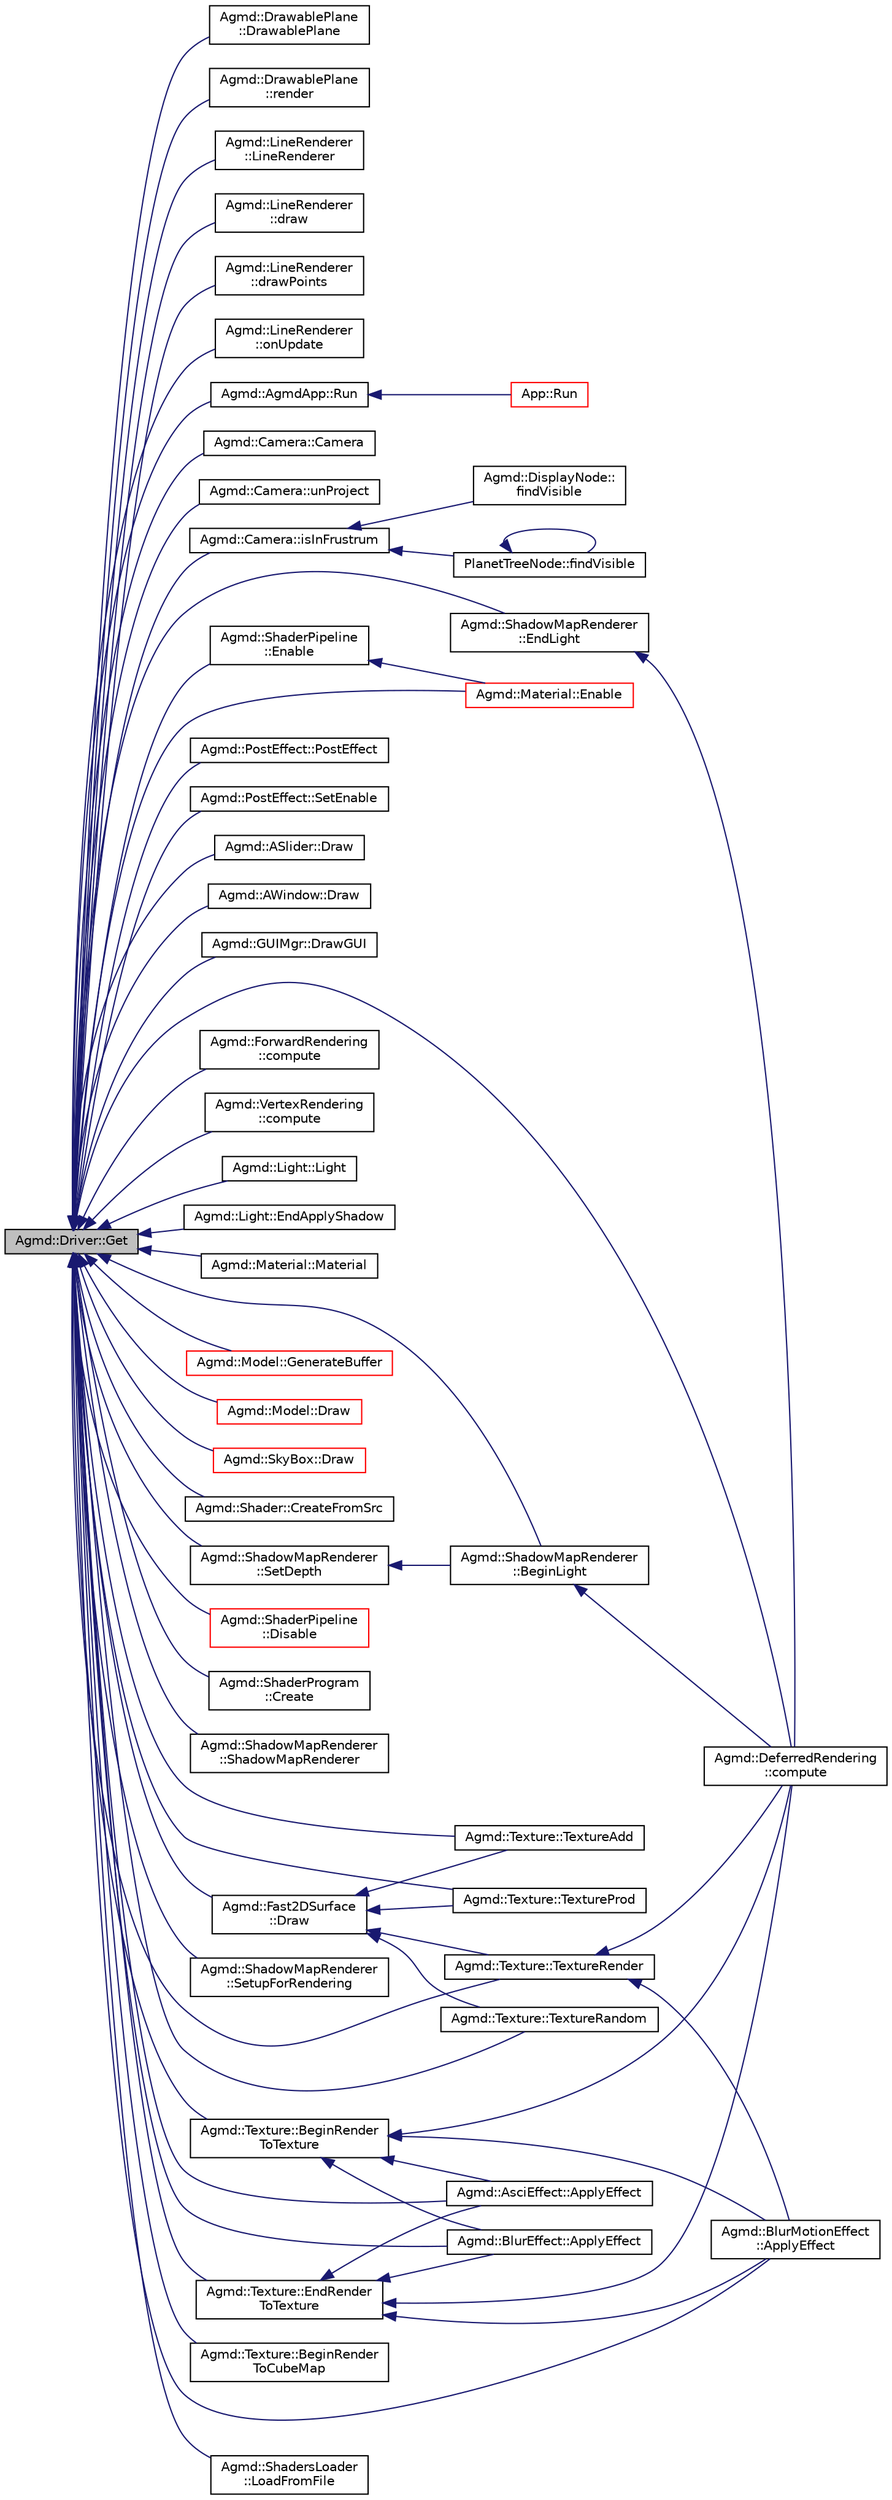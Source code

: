 digraph "Agmd::Driver::Get"
{
  edge [fontname="Helvetica",fontsize="10",labelfontname="Helvetica",labelfontsize="10"];
  node [fontname="Helvetica",fontsize="10",shape=record];
  rankdir="LR";
  Node1 [label="Agmd::Driver::Get",height=0.2,width=0.4,color="black", fillcolor="grey75", style="filled" fontcolor="black"];
  Node1 -> Node2 [dir="back",color="midnightblue",fontsize="10",style="solid",fontname="Helvetica"];
  Node2 [label="Agmd::DrawablePlane\l::DrawablePlane",height=0.2,width=0.4,color="black", fillcolor="white", style="filled",URL="$class_agmd_1_1_drawable_plane.html#a880fc03ecbf702687fbc1f49eadbb36a"];
  Node1 -> Node3 [dir="back",color="midnightblue",fontsize="10",style="solid",fontname="Helvetica"];
  Node3 [label="Agmd::DrawablePlane\l::render",height=0.2,width=0.4,color="black", fillcolor="white", style="filled",URL="$class_agmd_1_1_drawable_plane.html#a0b7ad80f3bdb5bc7a38838ecc9f3c9af"];
  Node1 -> Node4 [dir="back",color="midnightblue",fontsize="10",style="solid",fontname="Helvetica"];
  Node4 [label="Agmd::LineRenderer\l::LineRenderer",height=0.2,width=0.4,color="black", fillcolor="white", style="filled",URL="$class_agmd_1_1_line_renderer.html#a9e325ddbe279157e0082388130d4ec06"];
  Node1 -> Node5 [dir="back",color="midnightblue",fontsize="10",style="solid",fontname="Helvetica"];
  Node5 [label="Agmd::LineRenderer\l::draw",height=0.2,width=0.4,color="black", fillcolor="white", style="filled",URL="$class_agmd_1_1_line_renderer.html#a67aa8ac3de03953518f33c3fbf5810bb"];
  Node1 -> Node6 [dir="back",color="midnightblue",fontsize="10",style="solid",fontname="Helvetica"];
  Node6 [label="Agmd::LineRenderer\l::drawPoints",height=0.2,width=0.4,color="black", fillcolor="white", style="filled",URL="$class_agmd_1_1_line_renderer.html#a855e64fea45bccb9d46735dcd60d82ac"];
  Node1 -> Node7 [dir="back",color="midnightblue",fontsize="10",style="solid",fontname="Helvetica"];
  Node7 [label="Agmd::LineRenderer\l::onUpdate",height=0.2,width=0.4,color="black", fillcolor="white", style="filled",URL="$class_agmd_1_1_line_renderer.html#a15870f58e43918b31fc3be61b6b3e825"];
  Node1 -> Node8 [dir="back",color="midnightblue",fontsize="10",style="solid",fontname="Helvetica"];
  Node8 [label="Agmd::AgmdApp::Run",height=0.2,width=0.4,color="black", fillcolor="white", style="filled",URL="$class_agmd_1_1_agmd_app.html#ae9893d63db9a73d8adee883fb0ea8282"];
  Node8 -> Node9 [dir="back",color="midnightblue",fontsize="10",style="solid",fontname="Helvetica"];
  Node9 [label="App::Run",height=0.2,width=0.4,color="red", fillcolor="white", style="filled",URL="$class_app.html#a92c5c3d8799fe937ea0179b4efb1f4d3"];
  Node1 -> Node10 [dir="back",color="midnightblue",fontsize="10",style="solid",fontname="Helvetica"];
  Node10 [label="Agmd::Camera::Camera",height=0.2,width=0.4,color="black", fillcolor="white", style="filled",URL="$class_agmd_1_1_camera.html#a9f1bfd55d1d95a0ca43cf050ca8d88d6"];
  Node1 -> Node11 [dir="back",color="midnightblue",fontsize="10",style="solid",fontname="Helvetica"];
  Node11 [label="Agmd::Camera::unProject",height=0.2,width=0.4,color="black", fillcolor="white", style="filled",URL="$class_agmd_1_1_camera.html#a1c453c10f21d1b1ba1906bb133b1ad0c"];
  Node1 -> Node12 [dir="back",color="midnightblue",fontsize="10",style="solid",fontname="Helvetica"];
  Node12 [label="Agmd::Camera::isInFrustrum",height=0.2,width=0.4,color="black", fillcolor="white", style="filled",URL="$class_agmd_1_1_camera.html#af0b974b19a2a61c4eb4d6a1235988227"];
  Node12 -> Node13 [dir="back",color="midnightblue",fontsize="10",style="solid",fontname="Helvetica"];
  Node13 [label="Agmd::DisplayNode::\lfindVisible",height=0.2,width=0.4,color="black", fillcolor="white", style="filled",URL="$class_agmd_1_1_display_node.html#aeecd3fa458a80f9d4f69f09bb7087f2e"];
  Node12 -> Node14 [dir="back",color="midnightblue",fontsize="10",style="solid",fontname="Helvetica"];
  Node14 [label="PlanetTreeNode::findVisible",height=0.2,width=0.4,color="black", fillcolor="white", style="filled",URL="$class_planet_tree_node.html#a7e08300b24c7656d04debb88f07c9cfe"];
  Node14 -> Node14 [dir="back",color="midnightblue",fontsize="10",style="solid",fontname="Helvetica"];
  Node1 -> Node15 [dir="back",color="midnightblue",fontsize="10",style="solid",fontname="Helvetica"];
  Node15 [label="Agmd::AsciEffect::ApplyEffect",height=0.2,width=0.4,color="black", fillcolor="white", style="filled",URL="$class_agmd_1_1_asci_effect.html#ac00621025bf283158a57290eff9829e6"];
  Node1 -> Node16 [dir="back",color="midnightblue",fontsize="10",style="solid",fontname="Helvetica"];
  Node16 [label="Agmd::BlurEffect::ApplyEffect",height=0.2,width=0.4,color="black", fillcolor="white", style="filled",URL="$class_agmd_1_1_blur_effect.html#a5faf8cd49602dfc0b745b105d32c0e1f"];
  Node1 -> Node17 [dir="back",color="midnightblue",fontsize="10",style="solid",fontname="Helvetica"];
  Node17 [label="Agmd::BlurMotionEffect\l::ApplyEffect",height=0.2,width=0.4,color="black", fillcolor="white", style="filled",URL="$class_agmd_1_1_blur_motion_effect.html#a6286d0c1aea5f9560fa0da698995addb"];
  Node1 -> Node18 [dir="back",color="midnightblue",fontsize="10",style="solid",fontname="Helvetica"];
  Node18 [label="Agmd::PostEffect::PostEffect",height=0.2,width=0.4,color="black", fillcolor="white", style="filled",URL="$class_agmd_1_1_post_effect.html#a4e4092d7237f6992a339f186a9b4a033"];
  Node1 -> Node19 [dir="back",color="midnightblue",fontsize="10",style="solid",fontname="Helvetica"];
  Node19 [label="Agmd::PostEffect::SetEnable",height=0.2,width=0.4,color="black", fillcolor="white", style="filled",URL="$class_agmd_1_1_post_effect.html#a0b880bab27c99b780712ac1d93a92307"];
  Node1 -> Node20 [dir="back",color="midnightblue",fontsize="10",style="solid",fontname="Helvetica"];
  Node20 [label="Agmd::ASlider::Draw",height=0.2,width=0.4,color="black", fillcolor="white", style="filled",URL="$class_agmd_1_1_a_slider.html#ae1911d7bddd521702668eb36f7963bcc"];
  Node1 -> Node21 [dir="back",color="midnightblue",fontsize="10",style="solid",fontname="Helvetica"];
  Node21 [label="Agmd::AWindow::Draw",height=0.2,width=0.4,color="black", fillcolor="white", style="filled",URL="$class_agmd_1_1_a_window.html#a93b410b17d973df5bb16ae0ddadb45bf"];
  Node1 -> Node22 [dir="back",color="midnightblue",fontsize="10",style="solid",fontname="Helvetica"];
  Node22 [label="Agmd::GUIMgr::DrawGUI",height=0.2,width=0.4,color="black", fillcolor="white", style="filled",URL="$class_agmd_1_1_g_u_i_mgr.html#af0678a95b5444ad446ddb527ce2645c8"];
  Node1 -> Node23 [dir="back",color="midnightblue",fontsize="10",style="solid",fontname="Helvetica"];
  Node23 [label="Agmd::DeferredRendering\l::compute",height=0.2,width=0.4,color="black", fillcolor="white", style="filled",URL="$class_agmd_1_1_deferred_rendering.html#a515c1e13b229417261fa43f77e594076"];
  Node1 -> Node24 [dir="back",color="midnightblue",fontsize="10",style="solid",fontname="Helvetica"];
  Node24 [label="Agmd::ForwardRendering\l::compute",height=0.2,width=0.4,color="black", fillcolor="white", style="filled",URL="$class_agmd_1_1_forward_rendering.html#a439976e5f442bf382e827f786f3e34f1"];
  Node1 -> Node25 [dir="back",color="midnightblue",fontsize="10",style="solid",fontname="Helvetica"];
  Node25 [label="Agmd::VertexRendering\l::compute",height=0.2,width=0.4,color="black", fillcolor="white", style="filled",URL="$class_agmd_1_1_vertex_rendering.html#a380d35675521fa7b1b739c1c1214c882"];
  Node1 -> Node26 [dir="back",color="midnightblue",fontsize="10",style="solid",fontname="Helvetica"];
  Node26 [label="Agmd::Light::Light",height=0.2,width=0.4,color="black", fillcolor="white", style="filled",URL="$class_agmd_1_1_light.html#aa560a0216af49d495220863b1594ec0b"];
  Node1 -> Node27 [dir="back",color="midnightblue",fontsize="10",style="solid",fontname="Helvetica"];
  Node27 [label="Agmd::Light::EndApplyShadow",height=0.2,width=0.4,color="black", fillcolor="white", style="filled",URL="$class_agmd_1_1_light.html#a7f00fa32912c849560a0db13c61137b4"];
  Node1 -> Node28 [dir="back",color="midnightblue",fontsize="10",style="solid",fontname="Helvetica"];
  Node28 [label="Agmd::Material::Material",height=0.2,width=0.4,color="black", fillcolor="white", style="filled",URL="$class_agmd_1_1_material.html#a7c35bec59889965c3904ded79421118d"];
  Node1 -> Node29 [dir="back",color="midnightblue",fontsize="10",style="solid",fontname="Helvetica"];
  Node29 [label="Agmd::Material::Enable",height=0.2,width=0.4,color="red", fillcolor="white", style="filled",URL="$class_agmd_1_1_material.html#a63fa054123ba837b0945ddafe7a5e868"];
  Node1 -> Node30 [dir="back",color="midnightblue",fontsize="10",style="solid",fontname="Helvetica"];
  Node30 [label="Agmd::Model::GenerateBuffer",height=0.2,width=0.4,color="red", fillcolor="white", style="filled",URL="$class_agmd_1_1_model.html#a9f0869f94681218253c5f755d9c896e9"];
  Node1 -> Node31 [dir="back",color="midnightblue",fontsize="10",style="solid",fontname="Helvetica"];
  Node31 [label="Agmd::Model::Draw",height=0.2,width=0.4,color="red", fillcolor="white", style="filled",URL="$class_agmd_1_1_model.html#aa2c55e47471f726d613e421cf549ab0b"];
  Node1 -> Node32 [dir="back",color="midnightblue",fontsize="10",style="solid",fontname="Helvetica"];
  Node32 [label="Agmd::SkyBox::Draw",height=0.2,width=0.4,color="red", fillcolor="white", style="filled",URL="$class_agmd_1_1_sky_box.html#adac93a527457bb6ffebc3c11bcf1c56d"];
  Node1 -> Node33 [dir="back",color="midnightblue",fontsize="10",style="solid",fontname="Helvetica"];
  Node33 [label="Agmd::Shader::CreateFromSrc",height=0.2,width=0.4,color="black", fillcolor="white", style="filled",URL="$class_agmd_1_1_shader.html#a2dc34f7d92749e837404ac3ef9c72736"];
  Node1 -> Node34 [dir="back",color="midnightblue",fontsize="10",style="solid",fontname="Helvetica"];
  Node34 [label="Agmd::ShaderPipeline\l::Enable",height=0.2,width=0.4,color="black", fillcolor="white", style="filled",URL="$class_agmd_1_1_shader_pipeline.html#a9b2a82ed06dcc68878826d55bfc859c7"];
  Node34 -> Node29 [dir="back",color="midnightblue",fontsize="10",style="solid",fontname="Helvetica"];
  Node1 -> Node35 [dir="back",color="midnightblue",fontsize="10",style="solid",fontname="Helvetica"];
  Node35 [label="Agmd::ShaderPipeline\l::Disable",height=0.2,width=0.4,color="red", fillcolor="white", style="filled",URL="$class_agmd_1_1_shader_pipeline.html#ad94ea7b2808638aadfa27eefeea89fa6"];
  Node1 -> Node36 [dir="back",color="midnightblue",fontsize="10",style="solid",fontname="Helvetica"];
  Node36 [label="Agmd::ShaderProgram\l::Create",height=0.2,width=0.4,color="black", fillcolor="white", style="filled",URL="$class_agmd_1_1_shader_program.html#afcc519105b0c24a1da657d9d2abc0ed5"];
  Node1 -> Node37 [dir="back",color="midnightblue",fontsize="10",style="solid",fontname="Helvetica"];
  Node37 [label="Agmd::ShadowMapRenderer\l::ShadowMapRenderer",height=0.2,width=0.4,color="black", fillcolor="white", style="filled",URL="$class_agmd_1_1_shadow_map_renderer.html#a567c7248fc68db71505dec99ca355232"];
  Node1 -> Node38 [dir="back",color="midnightblue",fontsize="10",style="solid",fontname="Helvetica"];
  Node38 [label="Agmd::ShadowMapRenderer\l::BeginLight",height=0.2,width=0.4,color="black", fillcolor="white", style="filled",URL="$class_agmd_1_1_shadow_map_renderer.html#a65a0e1acfcf542199e9c3adf3f35d858"];
  Node38 -> Node23 [dir="back",color="midnightblue",fontsize="10",style="solid",fontname="Helvetica"];
  Node1 -> Node39 [dir="back",color="midnightblue",fontsize="10",style="solid",fontname="Helvetica"];
  Node39 [label="Agmd::ShadowMapRenderer\l::SetDepth",height=0.2,width=0.4,color="black", fillcolor="white", style="filled",URL="$class_agmd_1_1_shadow_map_renderer.html#ada9b1959737d3185751cb0e19b3da07c"];
  Node39 -> Node38 [dir="back",color="midnightblue",fontsize="10",style="solid",fontname="Helvetica"];
  Node1 -> Node40 [dir="back",color="midnightblue",fontsize="10",style="solid",fontname="Helvetica"];
  Node40 [label="Agmd::ShadowMapRenderer\l::EndLight",height=0.2,width=0.4,color="black", fillcolor="white", style="filled",URL="$class_agmd_1_1_shadow_map_renderer.html#a64aaab89fd83cdbba0118f3a15ee5ea2"];
  Node40 -> Node23 [dir="back",color="midnightblue",fontsize="10",style="solid",fontname="Helvetica"];
  Node1 -> Node41 [dir="back",color="midnightblue",fontsize="10",style="solid",fontname="Helvetica"];
  Node41 [label="Agmd::ShadowMapRenderer\l::SetupForRendering",height=0.2,width=0.4,color="black", fillcolor="white", style="filled",URL="$class_agmd_1_1_shadow_map_renderer.html#aef356746d079136cd09528d90cfbdb5c"];
  Node1 -> Node42 [dir="back",color="midnightblue",fontsize="10",style="solid",fontname="Helvetica"];
  Node42 [label="Agmd::Texture::TextureAdd",height=0.2,width=0.4,color="black", fillcolor="white", style="filled",URL="$class_agmd_1_1_texture.html#a12159c3ef9493e7a82879d8a727c4367"];
  Node1 -> Node43 [dir="back",color="midnightblue",fontsize="10",style="solid",fontname="Helvetica"];
  Node43 [label="Agmd::Texture::TextureProd",height=0.2,width=0.4,color="black", fillcolor="white", style="filled",URL="$class_agmd_1_1_texture.html#a0a6c56f3146829d69f1c0fe5a1bd790a"];
  Node1 -> Node44 [dir="back",color="midnightblue",fontsize="10",style="solid",fontname="Helvetica"];
  Node44 [label="Agmd::Texture::TextureRender",height=0.2,width=0.4,color="black", fillcolor="white", style="filled",URL="$class_agmd_1_1_texture.html#af159d805c45dcb0d9fbcc5a1dc89954f"];
  Node44 -> Node17 [dir="back",color="midnightblue",fontsize="10",style="solid",fontname="Helvetica"];
  Node44 -> Node23 [dir="back",color="midnightblue",fontsize="10",style="solid",fontname="Helvetica"];
  Node1 -> Node45 [dir="back",color="midnightblue",fontsize="10",style="solid",fontname="Helvetica"];
  Node45 [label="Agmd::Texture::TextureRandom",height=0.2,width=0.4,color="black", fillcolor="white", style="filled",URL="$class_agmd_1_1_texture.html#a8947db62c7566c5cec617cf8f98cfce5"];
  Node1 -> Node46 [dir="back",color="midnightblue",fontsize="10",style="solid",fontname="Helvetica"];
  Node46 [label="Agmd::Texture::BeginRender\lToTexture",height=0.2,width=0.4,color="black", fillcolor="white", style="filled",URL="$class_agmd_1_1_texture.html#ad83edff18d06c385dbe996acc05d1d08"];
  Node46 -> Node15 [dir="back",color="midnightblue",fontsize="10",style="solid",fontname="Helvetica"];
  Node46 -> Node16 [dir="back",color="midnightblue",fontsize="10",style="solid",fontname="Helvetica"];
  Node46 -> Node17 [dir="back",color="midnightblue",fontsize="10",style="solid",fontname="Helvetica"];
  Node46 -> Node23 [dir="back",color="midnightblue",fontsize="10",style="solid",fontname="Helvetica"];
  Node1 -> Node47 [dir="back",color="midnightblue",fontsize="10",style="solid",fontname="Helvetica"];
  Node47 [label="Agmd::Texture::EndRender\lToTexture",height=0.2,width=0.4,color="black", fillcolor="white", style="filled",URL="$class_agmd_1_1_texture.html#a9c4bd53f58f79ca3191b491ee152262a"];
  Node47 -> Node15 [dir="back",color="midnightblue",fontsize="10",style="solid",fontname="Helvetica"];
  Node47 -> Node16 [dir="back",color="midnightblue",fontsize="10",style="solid",fontname="Helvetica"];
  Node47 -> Node17 [dir="back",color="midnightblue",fontsize="10",style="solid",fontname="Helvetica"];
  Node47 -> Node23 [dir="back",color="midnightblue",fontsize="10",style="solid",fontname="Helvetica"];
  Node1 -> Node48 [dir="back",color="midnightblue",fontsize="10",style="solid",fontname="Helvetica"];
  Node48 [label="Agmd::Texture::BeginRender\lToCubeMap",height=0.2,width=0.4,color="black", fillcolor="white", style="filled",URL="$class_agmd_1_1_texture.html#a92ea7fe0b00e72d102f53544708ff2d1"];
  Node1 -> Node49 [dir="back",color="midnightblue",fontsize="10",style="solid",fontname="Helvetica"];
  Node49 [label="Agmd::Fast2DSurface\l::Draw",height=0.2,width=0.4,color="black", fillcolor="white", style="filled",URL="$class_agmd_1_1_fast2_d_surface.html#a6af73bac96a71d16756b9b93d2e97bd6"];
  Node49 -> Node42 [dir="back",color="midnightblue",fontsize="10",style="solid",fontname="Helvetica"];
  Node49 -> Node43 [dir="back",color="midnightblue",fontsize="10",style="solid",fontname="Helvetica"];
  Node49 -> Node44 [dir="back",color="midnightblue",fontsize="10",style="solid",fontname="Helvetica"];
  Node49 -> Node45 [dir="back",color="midnightblue",fontsize="10",style="solid",fontname="Helvetica"];
  Node1 -> Node50 [dir="back",color="midnightblue",fontsize="10",style="solid",fontname="Helvetica"];
  Node50 [label="Agmd::ShadersLoader\l::LoadFromFile",height=0.2,width=0.4,color="black", fillcolor="white", style="filled",URL="$class_agmd_1_1_shaders_loader.html#a0a75b8e31b200efb7e64f65d4ce773f3"];
}
